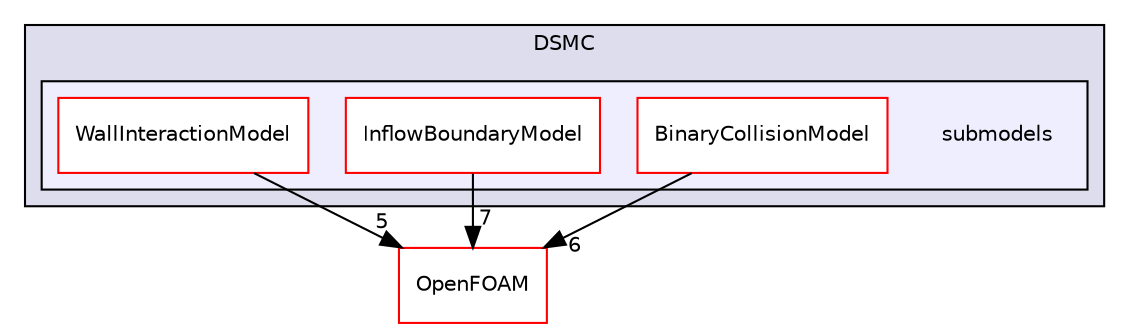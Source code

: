 digraph "src/lagrangian/DSMC/submodels" {
  bgcolor=transparent;
  compound=true
  node [ fontsize="10", fontname="Helvetica"];
  edge [ labelfontsize="10", labelfontname="Helvetica"];
  subgraph clusterdir_0edaa91cbfb55b9d84a014d50382efcb {
    graph [ bgcolor="#ddddee", pencolor="black", label="DSMC" fontname="Helvetica", fontsize="10", URL="dir_0edaa91cbfb55b9d84a014d50382efcb.html"]
  subgraph clusterdir_aa5533d18bfe518db8350fc74caf402d {
    graph [ bgcolor="#eeeeff", pencolor="black", label="" URL="dir_aa5533d18bfe518db8350fc74caf402d.html"];
    dir_aa5533d18bfe518db8350fc74caf402d [shape=plaintext label="submodels"];
    dir_5a016b681099220922dbcc745c32c14c [shape=box label="BinaryCollisionModel" color="red" fillcolor="white" style="filled" URL="dir_5a016b681099220922dbcc745c32c14c.html"];
    dir_2033f01dbb0ef26f5fa09669b575622a [shape=box label="InflowBoundaryModel" color="red" fillcolor="white" style="filled" URL="dir_2033f01dbb0ef26f5fa09669b575622a.html"];
    dir_d519d228e0cafd55f925ef35f21d9443 [shape=box label="WallInteractionModel" color="red" fillcolor="white" style="filled" URL="dir_d519d228e0cafd55f925ef35f21d9443.html"];
  }
  }
  dir_c5473ff19b20e6ec4dfe5c310b3778a8 [shape=box label="OpenFOAM" color="red" URL="dir_c5473ff19b20e6ec4dfe5c310b3778a8.html"];
  dir_d519d228e0cafd55f925ef35f21d9443->dir_c5473ff19b20e6ec4dfe5c310b3778a8 [headlabel="5", labeldistance=1.5 headhref="dir_001425_001896.html"];
  dir_2033f01dbb0ef26f5fa09669b575622a->dir_c5473ff19b20e6ec4dfe5c310b3778a8 [headlabel="7", labeldistance=1.5 headhref="dir_001421_001896.html"];
  dir_5a016b681099220922dbcc745c32c14c->dir_c5473ff19b20e6ec4dfe5c310b3778a8 [headlabel="6", labeldistance=1.5 headhref="dir_001416_001896.html"];
}
